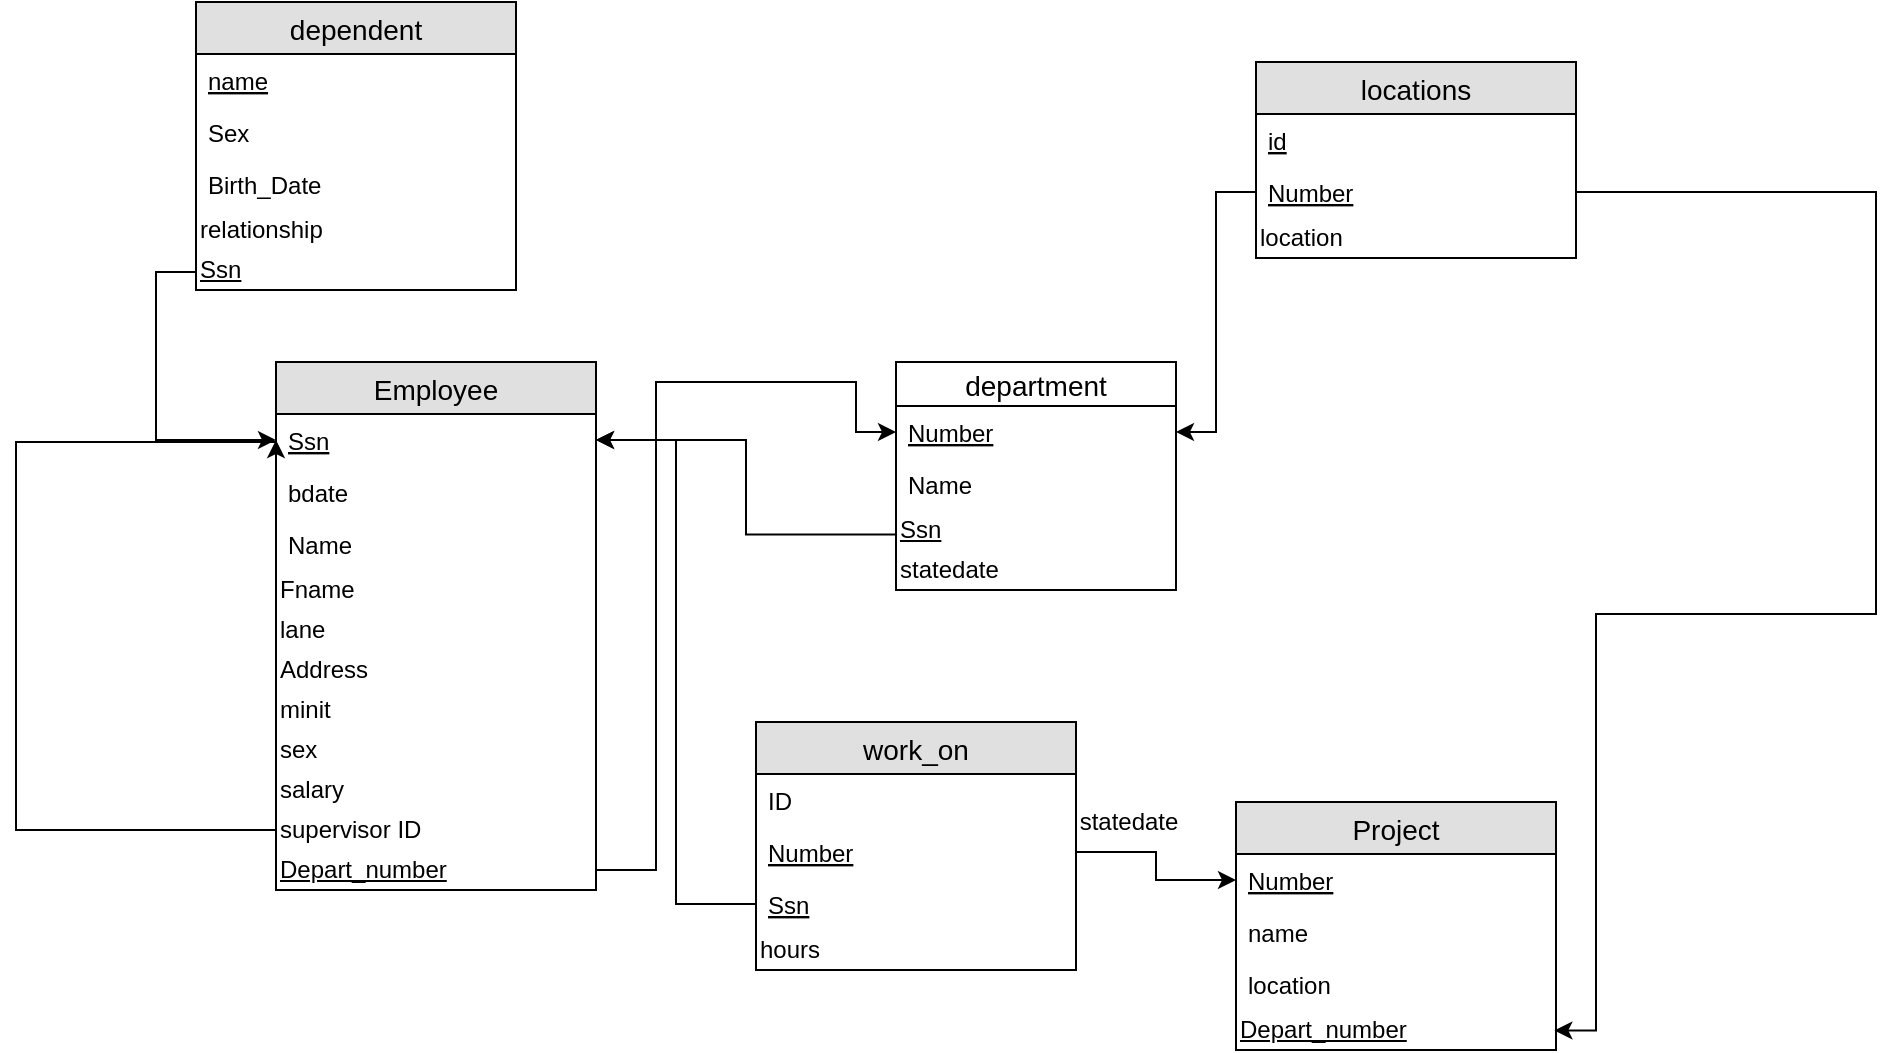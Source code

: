 <mxfile version="12.7.9" type="device"><diagram id="bLfEEXn5S90jjhQKyB9N" name="Page-1"><mxGraphModel dx="1888" dy="580" grid="1" gridSize="10" guides="1" tooltips="1" connect="1" arrows="1" fold="1" page="1" pageScale="1" pageWidth="850" pageHeight="1100" math="0" shadow="0"><root><mxCell id="0"/><mxCell id="1" parent="0"/><mxCell id="ygmsQcQ9Rk_nmcPKVdG9-1" value="Employee" style="swimlane;fontStyle=0;childLayout=stackLayout;horizontal=1;startSize=26;fillColor=#e0e0e0;horizontalStack=0;resizeParent=1;resizeParentMax=0;resizeLast=0;collapsible=1;marginBottom=0;swimlaneFillColor=#ffffff;align=center;fontSize=14;" vertex="1" parent="1"><mxGeometry y="580" width="160" height="264" as="geometry"/></mxCell><mxCell id="ygmsQcQ9Rk_nmcPKVdG9-2" value="Ssn" style="text;strokeColor=none;fillColor=none;spacingLeft=4;spacingRight=4;overflow=hidden;rotatable=0;points=[[0,0.5],[1,0.5]];portConstraint=eastwest;fontSize=12;fontStyle=4" vertex="1" parent="ygmsQcQ9Rk_nmcPKVdG9-1"><mxGeometry y="26" width="160" height="26" as="geometry"/></mxCell><mxCell id="ygmsQcQ9Rk_nmcPKVdG9-3" value="bdate" style="text;strokeColor=none;fillColor=none;spacingLeft=4;spacingRight=4;overflow=hidden;rotatable=0;points=[[0,0.5],[1,0.5]];portConstraint=eastwest;fontSize=12;" vertex="1" parent="ygmsQcQ9Rk_nmcPKVdG9-1"><mxGeometry y="52" width="160" height="26" as="geometry"/></mxCell><mxCell id="ygmsQcQ9Rk_nmcPKVdG9-4" value="Name" style="text;strokeColor=none;fillColor=none;spacingLeft=4;spacingRight=4;overflow=hidden;rotatable=0;points=[[0,0.5],[1,0.5]];portConstraint=eastwest;fontSize=12;" vertex="1" parent="ygmsQcQ9Rk_nmcPKVdG9-1"><mxGeometry y="78" width="160" height="26" as="geometry"/></mxCell><mxCell id="ygmsQcQ9Rk_nmcPKVdG9-5" value="Fname" style="text;html=1;align=left;verticalAlign=middle;resizable=0;points=[];autosize=1;" vertex="1" parent="ygmsQcQ9Rk_nmcPKVdG9-1"><mxGeometry y="104" width="160" height="20" as="geometry"/></mxCell><mxCell id="ygmsQcQ9Rk_nmcPKVdG9-7" value="lane" style="text;html=1;align=left;verticalAlign=middle;resizable=0;points=[];autosize=1;" vertex="1" parent="ygmsQcQ9Rk_nmcPKVdG9-1"><mxGeometry y="124" width="160" height="20" as="geometry"/></mxCell><mxCell id="ygmsQcQ9Rk_nmcPKVdG9-8" value="Address" style="text;html=1;align=left;verticalAlign=middle;resizable=0;points=[];autosize=1;" vertex="1" parent="ygmsQcQ9Rk_nmcPKVdG9-1"><mxGeometry y="144" width="160" height="20" as="geometry"/></mxCell><mxCell id="ygmsQcQ9Rk_nmcPKVdG9-6" value="minit" style="text;html=1;align=left;verticalAlign=middle;resizable=0;points=[];autosize=1;" vertex="1" parent="ygmsQcQ9Rk_nmcPKVdG9-1"><mxGeometry y="164" width="160" height="20" as="geometry"/></mxCell><mxCell id="ygmsQcQ9Rk_nmcPKVdG9-10" value="sex" style="text;html=1;align=left;verticalAlign=middle;resizable=0;points=[];autosize=1;" vertex="1" parent="ygmsQcQ9Rk_nmcPKVdG9-1"><mxGeometry y="184" width="160" height="20" as="geometry"/></mxCell><mxCell id="ygmsQcQ9Rk_nmcPKVdG9-9" value="salary" style="text;html=1;align=left;verticalAlign=middle;resizable=0;points=[];autosize=1;" vertex="1" parent="ygmsQcQ9Rk_nmcPKVdG9-1"><mxGeometry y="204" width="160" height="20" as="geometry"/></mxCell><mxCell id="ygmsQcQ9Rk_nmcPKVdG9-36" value="supervisor ID" style="text;html=1;align=left;verticalAlign=middle;resizable=0;points=[];autosize=1;" vertex="1" parent="ygmsQcQ9Rk_nmcPKVdG9-1"><mxGeometry y="224" width="160" height="20" as="geometry"/></mxCell><mxCell id="ygmsQcQ9Rk_nmcPKVdG9-37" style="edgeStyle=orthogonalEdgeStyle;rounded=0;orthogonalLoop=1;jettySize=auto;html=1;entryX=0;entryY=0.5;entryDx=0;entryDy=0;" edge="1" parent="ygmsQcQ9Rk_nmcPKVdG9-1" source="ygmsQcQ9Rk_nmcPKVdG9-36" target="ygmsQcQ9Rk_nmcPKVdG9-2"><mxGeometry relative="1" as="geometry"><mxPoint x="-80" y="40" as="targetPoint"/><Array as="points"><mxPoint x="-130" y="234"/><mxPoint x="-130" y="40"/></Array></mxGeometry></mxCell><mxCell id="ygmsQcQ9Rk_nmcPKVdG9-38" value="&lt;u&gt;Depart_number&lt;/u&gt;" style="text;html=1;align=left;verticalAlign=middle;resizable=0;points=[];autosize=1;" vertex="1" parent="ygmsQcQ9Rk_nmcPKVdG9-1"><mxGeometry y="244" width="160" height="20" as="geometry"/></mxCell><mxCell id="ygmsQcQ9Rk_nmcPKVdG9-13" value="department" style="swimlane;fontStyle=0;childLayout=stackLayout;horizontal=1;startSize=22;fillColor=none;horizontalStack=0;resizeParent=1;resizeParentMax=0;resizeLast=0;collapsible=1;marginBottom=0;swimlaneFillColor=#ffffff;align=center;fontSize=14;" vertex="1" parent="1"><mxGeometry x="310" y="580" width="140" height="114" as="geometry"/></mxCell><mxCell id="ygmsQcQ9Rk_nmcPKVdG9-14" value="Number" style="text;strokeColor=none;fillColor=none;spacingLeft=4;spacingRight=4;overflow=hidden;rotatable=0;points=[[0,0.5],[1,0.5]];portConstraint=eastwest;fontSize=12;fontStyle=4" vertex="1" parent="ygmsQcQ9Rk_nmcPKVdG9-13"><mxGeometry y="22" width="140" height="26" as="geometry"/></mxCell><mxCell id="ygmsQcQ9Rk_nmcPKVdG9-15" value="Name" style="text;strokeColor=none;fillColor=none;spacingLeft=4;spacingRight=4;overflow=hidden;rotatable=0;points=[[0,0.5],[1,0.5]];portConstraint=eastwest;fontSize=12;" vertex="1" parent="ygmsQcQ9Rk_nmcPKVdG9-13"><mxGeometry y="48" width="140" height="26" as="geometry"/></mxCell><mxCell id="ygmsQcQ9Rk_nmcPKVdG9-39" value="&lt;u&gt;Ssn&lt;/u&gt;" style="text;html=1;align=left;verticalAlign=middle;resizable=0;points=[];autosize=1;" vertex="1" parent="ygmsQcQ9Rk_nmcPKVdG9-13"><mxGeometry y="74" width="140" height="20" as="geometry"/></mxCell><mxCell id="ygmsQcQ9Rk_nmcPKVdG9-50" value="statedate" style="text;html=1;align=left;verticalAlign=middle;resizable=0;points=[];autosize=1;" vertex="1" parent="ygmsQcQ9Rk_nmcPKVdG9-13"><mxGeometry y="94" width="140" height="20" as="geometry"/></mxCell><mxCell id="ygmsQcQ9Rk_nmcPKVdG9-17" value="locations" style="swimlane;fontStyle=0;childLayout=stackLayout;horizontal=1;startSize=26;fillColor=#e0e0e0;horizontalStack=0;resizeParent=1;resizeParentMax=0;resizeLast=0;collapsible=1;marginBottom=0;swimlaneFillColor=#ffffff;align=center;fontSize=14;" vertex="1" parent="1"><mxGeometry x="490" y="430" width="160" height="98" as="geometry"/></mxCell><mxCell id="ygmsQcQ9Rk_nmcPKVdG9-18" value="id" style="text;strokeColor=none;fillColor=none;spacingLeft=4;spacingRight=4;overflow=hidden;rotatable=0;points=[[0,0.5],[1,0.5]];portConstraint=eastwest;fontSize=12;fontStyle=4" vertex="1" parent="ygmsQcQ9Rk_nmcPKVdG9-17"><mxGeometry y="26" width="160" height="26" as="geometry"/></mxCell><mxCell id="ygmsQcQ9Rk_nmcPKVdG9-19" value="Number" style="text;strokeColor=none;fillColor=none;spacingLeft=4;spacingRight=4;overflow=hidden;rotatable=0;points=[[0,0.5],[1,0.5]];portConstraint=eastwest;fontSize=12;fontStyle=4" vertex="1" parent="ygmsQcQ9Rk_nmcPKVdG9-17"><mxGeometry y="52" width="160" height="26" as="geometry"/></mxCell><mxCell id="ygmsQcQ9Rk_nmcPKVdG9-35" value="location" style="text;html=1;align=left;verticalAlign=middle;resizable=0;points=[];autosize=1;" vertex="1" parent="ygmsQcQ9Rk_nmcPKVdG9-17"><mxGeometry y="78" width="160" height="20" as="geometry"/></mxCell><mxCell id="ygmsQcQ9Rk_nmcPKVdG9-21" style="edgeStyle=orthogonalEdgeStyle;rounded=0;orthogonalLoop=1;jettySize=auto;html=1;entryX=1;entryY=0.5;entryDx=0;entryDy=0;" edge="1" parent="1" source="ygmsQcQ9Rk_nmcPKVdG9-19" target="ygmsQcQ9Rk_nmcPKVdG9-14"><mxGeometry relative="1" as="geometry"/></mxCell><mxCell id="ygmsQcQ9Rk_nmcPKVdG9-24" value="Project" style="swimlane;fontStyle=0;childLayout=stackLayout;horizontal=1;startSize=26;fillColor=#e0e0e0;horizontalStack=0;resizeParent=1;resizeParentMax=0;resizeLast=0;collapsible=1;marginBottom=0;swimlaneFillColor=#ffffff;align=center;fontSize=14;" vertex="1" parent="1"><mxGeometry x="480" y="800" width="160" height="124" as="geometry"/></mxCell><mxCell id="ygmsQcQ9Rk_nmcPKVdG9-25" value="Number" style="text;strokeColor=none;fillColor=none;spacingLeft=4;spacingRight=4;overflow=hidden;rotatable=0;points=[[0,0.5],[1,0.5]];portConstraint=eastwest;fontSize=12;fontStyle=4" vertex="1" parent="ygmsQcQ9Rk_nmcPKVdG9-24"><mxGeometry y="26" width="160" height="26" as="geometry"/></mxCell><mxCell id="ygmsQcQ9Rk_nmcPKVdG9-26" value="name" style="text;strokeColor=none;fillColor=none;spacingLeft=4;spacingRight=4;overflow=hidden;rotatable=0;points=[[0,0.5],[1,0.5]];portConstraint=eastwest;fontSize=12;" vertex="1" parent="ygmsQcQ9Rk_nmcPKVdG9-24"><mxGeometry y="52" width="160" height="26" as="geometry"/></mxCell><mxCell id="ygmsQcQ9Rk_nmcPKVdG9-27" value="location" style="text;strokeColor=none;fillColor=none;spacingLeft=4;spacingRight=4;overflow=hidden;rotatable=0;points=[[0,0.5],[1,0.5]];portConstraint=eastwest;fontSize=12;" vertex="1" parent="ygmsQcQ9Rk_nmcPKVdG9-24"><mxGeometry y="78" width="160" height="26" as="geometry"/></mxCell><mxCell id="ygmsQcQ9Rk_nmcPKVdG9-41" value="&lt;u&gt;Depart_number&lt;/u&gt;" style="text;html=1;align=left;verticalAlign=middle;resizable=0;points=[];autosize=1;" vertex="1" parent="ygmsQcQ9Rk_nmcPKVdG9-24"><mxGeometry y="104" width="160" height="20" as="geometry"/></mxCell><mxCell id="ygmsQcQ9Rk_nmcPKVdG9-28" value="dependent" style="swimlane;fontStyle=0;childLayout=stackLayout;horizontal=1;startSize=26;fillColor=#e0e0e0;horizontalStack=0;resizeParent=1;resizeParentMax=0;resizeLast=0;collapsible=1;marginBottom=0;swimlaneFillColor=#ffffff;align=center;fontSize=14;" vertex="1" parent="1"><mxGeometry x="-40" y="400" width="160" height="144" as="geometry"/></mxCell><mxCell id="ygmsQcQ9Rk_nmcPKVdG9-29" value="name" style="text;strokeColor=none;fillColor=none;spacingLeft=4;spacingRight=4;overflow=hidden;rotatable=0;points=[[0,0.5],[1,0.5]];portConstraint=eastwest;fontSize=12;fontStyle=4" vertex="1" parent="ygmsQcQ9Rk_nmcPKVdG9-28"><mxGeometry y="26" width="160" height="26" as="geometry"/></mxCell><mxCell id="ygmsQcQ9Rk_nmcPKVdG9-30" value="Sex" style="text;strokeColor=none;fillColor=none;spacingLeft=4;spacingRight=4;overflow=hidden;rotatable=0;points=[[0,0.5],[1,0.5]];portConstraint=eastwest;fontSize=12;" vertex="1" parent="ygmsQcQ9Rk_nmcPKVdG9-28"><mxGeometry y="52" width="160" height="26" as="geometry"/></mxCell><mxCell id="ygmsQcQ9Rk_nmcPKVdG9-31" value="Birth_Date" style="text;strokeColor=none;fillColor=none;spacingLeft=4;spacingRight=4;overflow=hidden;rotatable=0;points=[[0,0.5],[1,0.5]];portConstraint=eastwest;fontSize=12;" vertex="1" parent="ygmsQcQ9Rk_nmcPKVdG9-28"><mxGeometry y="78" width="160" height="26" as="geometry"/></mxCell><mxCell id="ygmsQcQ9Rk_nmcPKVdG9-32" value="relationship" style="text;html=1;align=left;verticalAlign=middle;resizable=0;points=[];autosize=1;" vertex="1" parent="ygmsQcQ9Rk_nmcPKVdG9-28"><mxGeometry y="104" width="160" height="20" as="geometry"/></mxCell><mxCell id="ygmsQcQ9Rk_nmcPKVdG9-33" value="&lt;u&gt;Ssn&lt;/u&gt;" style="text;html=1;align=left;verticalAlign=middle;resizable=0;points=[];autosize=1;" vertex="1" parent="ygmsQcQ9Rk_nmcPKVdG9-28"><mxGeometry y="124" width="160" height="20" as="geometry"/></mxCell><mxCell id="ygmsQcQ9Rk_nmcPKVdG9-34" style="edgeStyle=orthogonalEdgeStyle;rounded=0;orthogonalLoop=1;jettySize=auto;html=1;entryX=0;entryY=0.5;entryDx=0;entryDy=0;exitX=0;exitY=0.55;exitDx=0;exitDy=0;exitPerimeter=0;" edge="1" parent="1" source="ygmsQcQ9Rk_nmcPKVdG9-33" target="ygmsQcQ9Rk_nmcPKVdG9-2"><mxGeometry relative="1" as="geometry"><mxPoint x="-50" y="540" as="sourcePoint"/></mxGeometry></mxCell><mxCell id="ygmsQcQ9Rk_nmcPKVdG9-40" style="edgeStyle=orthogonalEdgeStyle;rounded=0;orthogonalLoop=1;jettySize=auto;html=1;entryX=1;entryY=0.5;entryDx=0;entryDy=0;exitX=-0.003;exitY=0.61;exitDx=0;exitDy=0;exitPerimeter=0;" edge="1" parent="1" source="ygmsQcQ9Rk_nmcPKVdG9-39" target="ygmsQcQ9Rk_nmcPKVdG9-2"><mxGeometry relative="1" as="geometry"><mxPoint x="270" y="670" as="sourcePoint"/></mxGeometry></mxCell><mxCell id="ygmsQcQ9Rk_nmcPKVdG9-42" style="edgeStyle=orthogonalEdgeStyle;rounded=0;orthogonalLoop=1;jettySize=auto;html=1;entryX=0.995;entryY=0.51;entryDx=0;entryDy=0;entryPerimeter=0;" edge="1" parent="1" source="ygmsQcQ9Rk_nmcPKVdG9-19" target="ygmsQcQ9Rk_nmcPKVdG9-41"><mxGeometry relative="1" as="geometry"><Array as="points"><mxPoint x="800" y="495"/><mxPoint x="800" y="706"/><mxPoint x="660" y="706"/><mxPoint x="660" y="914"/></Array></mxGeometry></mxCell><mxCell id="ygmsQcQ9Rk_nmcPKVdG9-43" value="work_on" style="swimlane;fontStyle=0;childLayout=stackLayout;horizontal=1;startSize=26;fillColor=#e0e0e0;horizontalStack=0;resizeParent=1;resizeParentMax=0;resizeLast=0;collapsible=1;marginBottom=0;swimlaneFillColor=#ffffff;align=center;fontSize=14;" vertex="1" parent="1"><mxGeometry x="240" y="760" width="160" height="124" as="geometry"/></mxCell><mxCell id="ygmsQcQ9Rk_nmcPKVdG9-44" value="ID" style="text;strokeColor=none;fillColor=none;spacingLeft=4;spacingRight=4;overflow=hidden;rotatable=0;points=[[0,0.5],[1,0.5]];portConstraint=eastwest;fontSize=12;" vertex="1" parent="ygmsQcQ9Rk_nmcPKVdG9-43"><mxGeometry y="26" width="160" height="26" as="geometry"/></mxCell><mxCell id="ygmsQcQ9Rk_nmcPKVdG9-45" value="Number" style="text;strokeColor=none;fillColor=none;spacingLeft=4;spacingRight=4;overflow=hidden;rotatable=0;points=[[0,0.5],[1,0.5]];portConstraint=eastwest;fontSize=12;fontStyle=4" vertex="1" parent="ygmsQcQ9Rk_nmcPKVdG9-43"><mxGeometry y="52" width="160" height="26" as="geometry"/></mxCell><mxCell id="ygmsQcQ9Rk_nmcPKVdG9-46" value="Ssn" style="text;strokeColor=none;fillColor=none;spacingLeft=4;spacingRight=4;overflow=hidden;rotatable=0;points=[[0,0.5],[1,0.5]];portConstraint=eastwest;fontSize=12;fontStyle=4" vertex="1" parent="ygmsQcQ9Rk_nmcPKVdG9-43"><mxGeometry y="78" width="160" height="26" as="geometry"/></mxCell><mxCell id="ygmsQcQ9Rk_nmcPKVdG9-49" value="hours" style="text;html=1;align=left;verticalAlign=middle;resizable=0;points=[];autosize=1;" vertex="1" parent="ygmsQcQ9Rk_nmcPKVdG9-43"><mxGeometry y="104" width="160" height="20" as="geometry"/></mxCell><mxCell id="ygmsQcQ9Rk_nmcPKVdG9-47" style="edgeStyle=orthogonalEdgeStyle;rounded=0;orthogonalLoop=1;jettySize=auto;html=1;entryX=0;entryY=0.5;entryDx=0;entryDy=0;" edge="1" parent="1" source="ygmsQcQ9Rk_nmcPKVdG9-45" target="ygmsQcQ9Rk_nmcPKVdG9-25"><mxGeometry relative="1" as="geometry"/></mxCell><mxCell id="ygmsQcQ9Rk_nmcPKVdG9-48" style="edgeStyle=orthogonalEdgeStyle;rounded=0;orthogonalLoop=1;jettySize=auto;html=1;entryX=1;entryY=0.5;entryDx=0;entryDy=0;" edge="1" parent="1" source="ygmsQcQ9Rk_nmcPKVdG9-46" target="ygmsQcQ9Rk_nmcPKVdG9-2"><mxGeometry relative="1" as="geometry"/></mxCell><mxCell id="ygmsQcQ9Rk_nmcPKVdG9-51" value="statedate" style="text;html=1;align=center;verticalAlign=middle;resizable=0;points=[];autosize=1;" vertex="1" parent="1"><mxGeometry x="391" y="800" width="70" height="20" as="geometry"/></mxCell><mxCell id="ygmsQcQ9Rk_nmcPKVdG9-53" style="edgeStyle=orthogonalEdgeStyle;rounded=0;orthogonalLoop=1;jettySize=auto;html=1;entryX=0;entryY=0.5;entryDx=0;entryDy=0;" edge="1" parent="1" source="ygmsQcQ9Rk_nmcPKVdG9-38" target="ygmsQcQ9Rk_nmcPKVdG9-14"><mxGeometry relative="1" as="geometry"><Array as="points"><mxPoint x="190" y="834"/><mxPoint x="190" y="590"/><mxPoint x="290" y="590"/><mxPoint x="290" y="615"/></Array></mxGeometry></mxCell></root></mxGraphModel></diagram></mxfile>